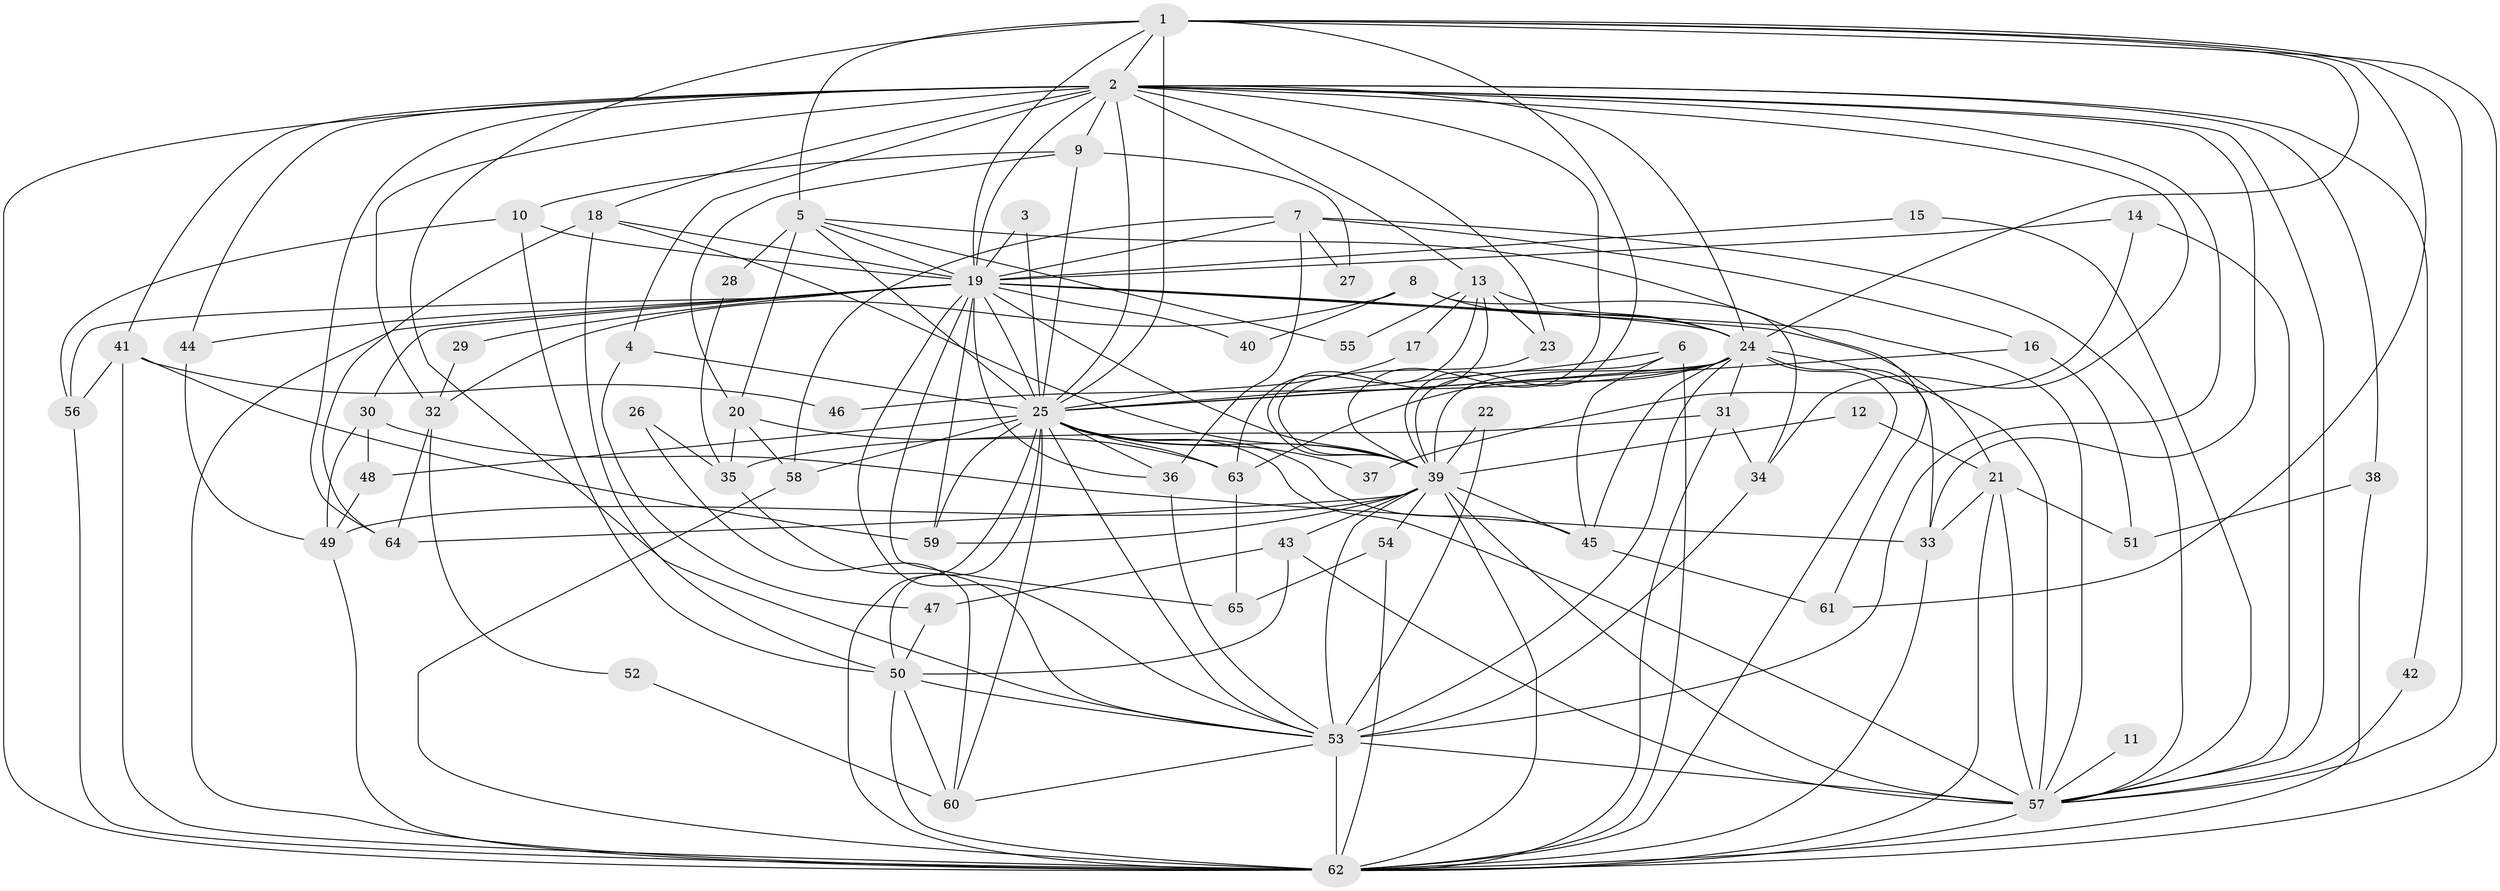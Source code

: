 // original degree distribution, {14: 0.007751937984496124, 30: 0.007751937984496124, 27: 0.007751937984496124, 21: 0.007751937984496124, 20: 0.007751937984496124, 19: 0.007751937984496124, 32: 0.007751937984496124, 23: 0.015503875968992248, 12: 0.007751937984496124, 3: 0.20155038759689922, 5: 0.07751937984496124, 6: 0.015503875968992248, 7: 0.023255813953488372, 8: 0.007751937984496124, 2: 0.5116279069767442, 4: 0.08527131782945736}
// Generated by graph-tools (version 1.1) at 2025/01/03/09/25 03:01:24]
// undirected, 65 vertices, 183 edges
graph export_dot {
graph [start="1"]
  node [color=gray90,style=filled];
  1;
  2;
  3;
  4;
  5;
  6;
  7;
  8;
  9;
  10;
  11;
  12;
  13;
  14;
  15;
  16;
  17;
  18;
  19;
  20;
  21;
  22;
  23;
  24;
  25;
  26;
  27;
  28;
  29;
  30;
  31;
  32;
  33;
  34;
  35;
  36;
  37;
  38;
  39;
  40;
  41;
  42;
  43;
  44;
  45;
  46;
  47;
  48;
  49;
  50;
  51;
  52;
  53;
  54;
  55;
  56;
  57;
  58;
  59;
  60;
  61;
  62;
  63;
  64;
  65;
  1 -- 2 [weight=2.0];
  1 -- 5 [weight=1.0];
  1 -- 19 [weight=1.0];
  1 -- 24 [weight=1.0];
  1 -- 25 [weight=2.0];
  1 -- 39 [weight=1.0];
  1 -- 53 [weight=1.0];
  1 -- 57 [weight=1.0];
  1 -- 61 [weight=1.0];
  1 -- 62 [weight=1.0];
  2 -- 4 [weight=1.0];
  2 -- 9 [weight=1.0];
  2 -- 13 [weight=1.0];
  2 -- 18 [weight=1.0];
  2 -- 19 [weight=1.0];
  2 -- 23 [weight=1.0];
  2 -- 24 [weight=2.0];
  2 -- 25 [weight=3.0];
  2 -- 32 [weight=1.0];
  2 -- 33 [weight=1.0];
  2 -- 34 [weight=1.0];
  2 -- 38 [weight=1.0];
  2 -- 39 [weight=1.0];
  2 -- 41 [weight=1.0];
  2 -- 42 [weight=1.0];
  2 -- 44 [weight=1.0];
  2 -- 53 [weight=1.0];
  2 -- 57 [weight=1.0];
  2 -- 62 [weight=2.0];
  2 -- 64 [weight=2.0];
  3 -- 19 [weight=1.0];
  3 -- 25 [weight=1.0];
  4 -- 25 [weight=2.0];
  4 -- 47 [weight=1.0];
  5 -- 19 [weight=1.0];
  5 -- 20 [weight=1.0];
  5 -- 25 [weight=1.0];
  5 -- 28 [weight=1.0];
  5 -- 55 [weight=1.0];
  5 -- 61 [weight=1.0];
  6 -- 25 [weight=1.0];
  6 -- 39 [weight=1.0];
  6 -- 45 [weight=1.0];
  6 -- 62 [weight=1.0];
  7 -- 16 [weight=1.0];
  7 -- 19 [weight=1.0];
  7 -- 27 [weight=1.0];
  7 -- 36 [weight=1.0];
  7 -- 57 [weight=1.0];
  7 -- 58 [weight=1.0];
  8 -- 24 [weight=1.0];
  8 -- 32 [weight=1.0];
  8 -- 34 [weight=1.0];
  8 -- 40 [weight=1.0];
  9 -- 10 [weight=1.0];
  9 -- 20 [weight=1.0];
  9 -- 25 [weight=1.0];
  9 -- 27 [weight=1.0];
  10 -- 19 [weight=1.0];
  10 -- 50 [weight=1.0];
  10 -- 56 [weight=1.0];
  11 -- 57 [weight=1.0];
  12 -- 21 [weight=1.0];
  12 -- 39 [weight=1.0];
  13 -- 17 [weight=1.0];
  13 -- 23 [weight=1.0];
  13 -- 24 [weight=1.0];
  13 -- 39 [weight=1.0];
  13 -- 55 [weight=1.0];
  13 -- 63 [weight=1.0];
  14 -- 19 [weight=1.0];
  14 -- 37 [weight=1.0];
  14 -- 57 [weight=1.0];
  15 -- 19 [weight=1.0];
  15 -- 57 [weight=1.0];
  16 -- 25 [weight=1.0];
  16 -- 51 [weight=1.0];
  17 -- 25 [weight=1.0];
  18 -- 19 [weight=1.0];
  18 -- 39 [weight=2.0];
  18 -- 50 [weight=1.0];
  18 -- 64 [weight=1.0];
  19 -- 21 [weight=1.0];
  19 -- 24 [weight=2.0];
  19 -- 25 [weight=5.0];
  19 -- 29 [weight=1.0];
  19 -- 30 [weight=1.0];
  19 -- 36 [weight=1.0];
  19 -- 39 [weight=1.0];
  19 -- 40 [weight=1.0];
  19 -- 44 [weight=1.0];
  19 -- 53 [weight=1.0];
  19 -- 56 [weight=1.0];
  19 -- 57 [weight=2.0];
  19 -- 59 [weight=1.0];
  19 -- 62 [weight=1.0];
  19 -- 65 [weight=1.0];
  20 -- 35 [weight=1.0];
  20 -- 58 [weight=1.0];
  20 -- 63 [weight=1.0];
  21 -- 33 [weight=1.0];
  21 -- 51 [weight=1.0];
  21 -- 57 [weight=2.0];
  21 -- 62 [weight=2.0];
  22 -- 39 [weight=1.0];
  22 -- 53 [weight=2.0];
  23 -- 39 [weight=1.0];
  24 -- 25 [weight=2.0];
  24 -- 31 [weight=1.0];
  24 -- 33 [weight=1.0];
  24 -- 39 [weight=1.0];
  24 -- 45 [weight=1.0];
  24 -- 46 [weight=1.0];
  24 -- 53 [weight=2.0];
  24 -- 57 [weight=1.0];
  24 -- 62 [weight=1.0];
  24 -- 63 [weight=1.0];
  25 -- 36 [weight=2.0];
  25 -- 37 [weight=1.0];
  25 -- 39 [weight=2.0];
  25 -- 45 [weight=1.0];
  25 -- 48 [weight=1.0];
  25 -- 50 [weight=1.0];
  25 -- 53 [weight=2.0];
  25 -- 57 [weight=3.0];
  25 -- 58 [weight=1.0];
  25 -- 59 [weight=1.0];
  25 -- 60 [weight=1.0];
  25 -- 62 [weight=3.0];
  25 -- 63 [weight=1.0];
  26 -- 35 [weight=1.0];
  26 -- 60 [weight=1.0];
  28 -- 35 [weight=1.0];
  29 -- 32 [weight=1.0];
  30 -- 33 [weight=1.0];
  30 -- 48 [weight=1.0];
  30 -- 49 [weight=1.0];
  31 -- 34 [weight=1.0];
  31 -- 35 [weight=1.0];
  31 -- 62 [weight=1.0];
  32 -- 52 [weight=1.0];
  32 -- 64 [weight=1.0];
  33 -- 62 [weight=1.0];
  34 -- 53 [weight=2.0];
  35 -- 53 [weight=1.0];
  36 -- 53 [weight=1.0];
  38 -- 51 [weight=1.0];
  38 -- 62 [weight=1.0];
  39 -- 43 [weight=1.0];
  39 -- 45 [weight=1.0];
  39 -- 49 [weight=1.0];
  39 -- 53 [weight=2.0];
  39 -- 54 [weight=1.0];
  39 -- 57 [weight=1.0];
  39 -- 59 [weight=1.0];
  39 -- 62 [weight=1.0];
  39 -- 64 [weight=1.0];
  41 -- 46 [weight=1.0];
  41 -- 56 [weight=1.0];
  41 -- 59 [weight=1.0];
  41 -- 62 [weight=1.0];
  42 -- 57 [weight=1.0];
  43 -- 47 [weight=1.0];
  43 -- 50 [weight=1.0];
  43 -- 57 [weight=1.0];
  44 -- 49 [weight=1.0];
  45 -- 61 [weight=1.0];
  47 -- 50 [weight=1.0];
  48 -- 49 [weight=1.0];
  49 -- 62 [weight=1.0];
  50 -- 53 [weight=1.0];
  50 -- 60 [weight=1.0];
  50 -- 62 [weight=1.0];
  52 -- 60 [weight=1.0];
  53 -- 57 [weight=2.0];
  53 -- 60 [weight=1.0];
  53 -- 62 [weight=1.0];
  54 -- 62 [weight=1.0];
  54 -- 65 [weight=1.0];
  56 -- 62 [weight=1.0];
  57 -- 62 [weight=1.0];
  58 -- 62 [weight=1.0];
  63 -- 65 [weight=1.0];
}
